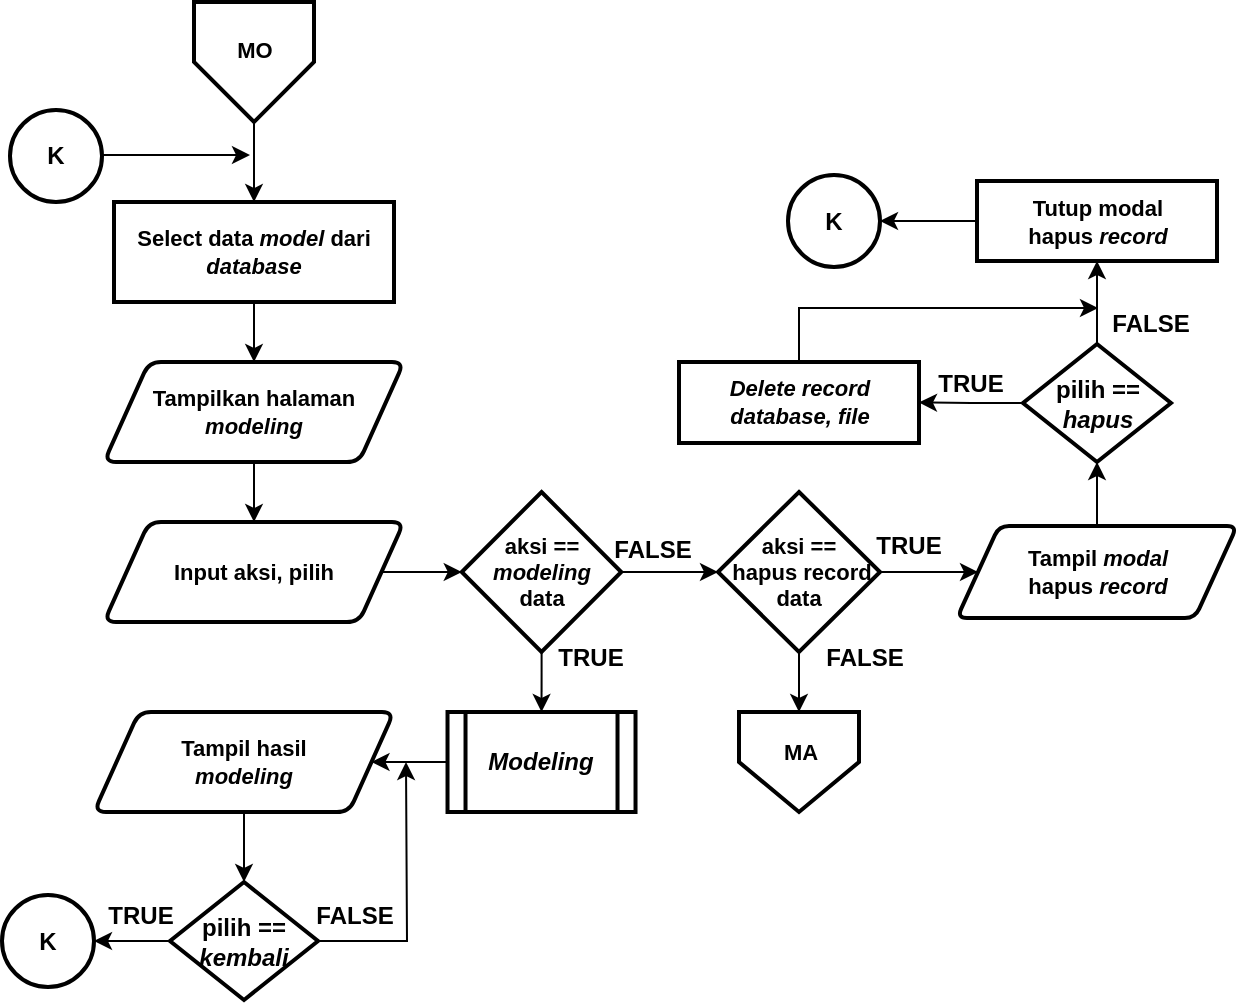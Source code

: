 <mxfile version="14.2.9" type="device"><diagram id="g6EtMXSKStmaT5q7sLYI" name="Page-1"><mxGraphModel dx="1021" dy="567" grid="1" gridSize="10" guides="1" tooltips="1" connect="1" arrows="1" fold="1" page="1" pageScale="1" pageWidth="827" pageHeight="1169" math="0" shadow="0"><root><mxCell id="0"/><mxCell id="1" parent="0"/><mxCell id="Sc7sBbsDhz4cpeTVGABg-1" style="edgeStyle=orthogonalEdgeStyle;rounded=0;orthogonalLoop=1;jettySize=auto;html=1;entryX=0.5;entryY=0;entryDx=0;entryDy=0;entryPerimeter=0;fontSize=12;" parent="1" edge="1"><mxGeometry relative="1" as="geometry"><mxPoint x="655" y="540" as="sourcePoint"/><Array as="points"><mxPoint x="655" y="580"/><mxPoint x="755" y="580"/><mxPoint x="755" y="240"/><mxPoint x="855" y="240"/></Array></mxGeometry></mxCell><mxCell id="Sc7sBbsDhz4cpeTVGABg-2" style="edgeStyle=orthogonalEdgeStyle;rounded=0;orthogonalLoop=1;jettySize=auto;html=1;entryX=0.5;entryY=0;entryDx=0;entryDy=0;entryPerimeter=0;fontSize=12;" parent="1" edge="1"><mxGeometry relative="1" as="geometry"><mxPoint x="635" y="510" as="sourcePoint"/><Array as="points"><mxPoint x="635" y="550"/><mxPoint x="735" y="550"/><mxPoint x="735" y="210"/><mxPoint x="835" y="210"/></Array></mxGeometry></mxCell><mxCell id="Sc7sBbsDhz4cpeTVGABg-3" style="edgeStyle=orthogonalEdgeStyle;rounded=0;orthogonalLoop=1;jettySize=auto;html=1;entryX=0.5;entryY=0;entryDx=0;entryDy=0;fontSize=11;" parent="1" source="Sc7sBbsDhz4cpeTVGABg-4" target="Sc7sBbsDhz4cpeTVGABg-9" edge="1"><mxGeometry relative="1" as="geometry"/></mxCell><mxCell id="Sc7sBbsDhz4cpeTVGABg-4" value="" style="verticalLabelPosition=bottom;verticalAlign=top;html=1;shape=offPageConnector;rounded=0;size=0.5;fontStyle=0;strokeWidth=2;" parent="1" vertex="1"><mxGeometry x="104" y="10" width="60" height="60" as="geometry"/></mxCell><mxCell id="Sc7sBbsDhz4cpeTVGABg-5" value="MO" style="text;html=1;align=center;verticalAlign=middle;resizable=0;points=[];autosize=1;fontSize=11;fontStyle=1" parent="1" vertex="1"><mxGeometry x="119" y="24" width="30" height="20" as="geometry"/></mxCell><mxCell id="Sc7sBbsDhz4cpeTVGABg-104" style="edgeStyle=orthogonalEdgeStyle;rounded=0;orthogonalLoop=1;jettySize=auto;html=1;entryX=0.5;entryY=0;entryDx=0;entryDy=0;" parent="1" source="Sc7sBbsDhz4cpeTVGABg-7" target="Sc7sBbsDhz4cpeTVGABg-102" edge="1"><mxGeometry relative="1" as="geometry"/></mxCell><mxCell id="Sc7sBbsDhz4cpeTVGABg-7" value="&lt;b&gt;Tampilkan halaman &lt;br&gt;&lt;i&gt;modeling&lt;/i&gt;&lt;/b&gt;" style="shape=parallelogram;html=1;strokeWidth=2;perimeter=parallelogramPerimeter;whiteSpace=wrap;rounded=1;arcSize=12;size=0.15;fontSize=11;" parent="1" vertex="1"><mxGeometry x="59" y="190" width="150" height="50" as="geometry"/></mxCell><mxCell id="Sc7sBbsDhz4cpeTVGABg-8" style="edgeStyle=orthogonalEdgeStyle;rounded=0;orthogonalLoop=1;jettySize=auto;html=1;entryX=0.5;entryY=0;entryDx=0;entryDy=0;fontSize=11;" parent="1" source="Sc7sBbsDhz4cpeTVGABg-9" target="Sc7sBbsDhz4cpeTVGABg-7" edge="1"><mxGeometry relative="1" as="geometry"/></mxCell><mxCell id="Sc7sBbsDhz4cpeTVGABg-9" value="Select data &lt;i&gt;model&amp;nbsp;&lt;/i&gt;dari &lt;i&gt;database&lt;/i&gt;" style="rounded=1;whiteSpace=wrap;html=1;absoluteArcSize=1;arcSize=0;strokeWidth=2;fontSize=11;fontStyle=1" parent="1" vertex="1"><mxGeometry x="64" y="110" width="140" height="50" as="geometry"/></mxCell><mxCell id="Sc7sBbsDhz4cpeTVGABg-10" value="" style="verticalLabelPosition=bottom;verticalAlign=top;html=1;shape=offPageConnector;rounded=0;size=0.5;fontStyle=0;strokeWidth=2;" parent="1" vertex="1"><mxGeometry x="376.5" y="365" width="60" height="50" as="geometry"/></mxCell><mxCell id="Sc7sBbsDhz4cpeTVGABg-11" value="MA" style="text;html=1;align=center;verticalAlign=middle;resizable=0;points=[];autosize=1;fontSize=11;fontStyle=1" parent="1" vertex="1"><mxGeometry x="391.5" y="375" width="30" height="20" as="geometry"/></mxCell><mxCell id="Sc7sBbsDhz4cpeTVGABg-105" style="edgeStyle=orthogonalEdgeStyle;rounded=0;orthogonalLoop=1;jettySize=auto;html=1;entryX=0;entryY=0.5;entryDx=0;entryDy=0;fontSize=11;" parent="1" source="Sc7sBbsDhz4cpeTVGABg-102" target="Sc7sBbsDhz4cpeTVGABg-103" edge="1"><mxGeometry relative="1" as="geometry"/></mxCell><mxCell id="Sc7sBbsDhz4cpeTVGABg-102" value="&lt;b&gt;Input aksi, pilih&lt;/b&gt;" style="shape=parallelogram;html=1;strokeWidth=2;perimeter=parallelogramPerimeter;whiteSpace=wrap;rounded=1;arcSize=12;size=0.15;fontSize=11;" parent="1" vertex="1"><mxGeometry x="59" y="270" width="150" height="50" as="geometry"/></mxCell><mxCell id="Sc7sBbsDhz4cpeTVGABg-109" style="edgeStyle=orthogonalEdgeStyle;rounded=0;orthogonalLoop=1;jettySize=auto;html=1;entryX=0.5;entryY=0;entryDx=0;entryDy=0;fontSize=11;" parent="1" source="Sc7sBbsDhz4cpeTVGABg-103" target="Sc7sBbsDhz4cpeTVGABg-107" edge="1"><mxGeometry relative="1" as="geometry"/></mxCell><mxCell id="Sc7sBbsDhz4cpeTVGABg-111" style="edgeStyle=orthogonalEdgeStyle;rounded=0;orthogonalLoop=1;jettySize=auto;html=1;entryX=0;entryY=0.5;entryDx=0;entryDy=0;fontSize=11;" parent="1" source="Sc7sBbsDhz4cpeTVGABg-103" target="Sc7sBbsDhz4cpeTVGABg-110" edge="1"><mxGeometry relative="1" as="geometry"/></mxCell><mxCell id="Sc7sBbsDhz4cpeTVGABg-103" value="&lt;b style=&quot;font-size: 11px&quot;&gt;&lt;font style=&quot;font-size: 11px&quot;&gt;aksi == &lt;i&gt;modeling&lt;/i&gt;&lt;br style=&quot;font-size: 11px&quot;&gt;data&lt;/font&gt;&lt;/b&gt;" style="rhombus;whiteSpace=wrap;html=1;strokeWidth=2;fontSize=11;" parent="1" vertex="1"><mxGeometry x="237.88" y="255" width="79.75" height="80" as="geometry"/></mxCell><mxCell id="Sc7sBbsDhz4cpeTVGABg-229" style="edgeStyle=orthogonalEdgeStyle;rounded=0;orthogonalLoop=1;jettySize=auto;html=1;entryX=1;entryY=0.5;entryDx=0;entryDy=0;fontSize=11;" parent="1" source="Sc7sBbsDhz4cpeTVGABg-107" target="jIdw7vrz_Lq97By4OuKd-1" edge="1"><mxGeometry relative="1" as="geometry"><mxPoint x="186.0" y="390" as="targetPoint"/></mxGeometry></mxCell><mxCell id="Sc7sBbsDhz4cpeTVGABg-107" value="&lt;i&gt;&lt;b&gt;&lt;font style=&quot;font-size: 12px&quot;&gt;Modeling&lt;/font&gt;&lt;/b&gt;&lt;/i&gt;" style="shape=process;whiteSpace=wrap;html=1;backgroundOutline=1;strokeWidth=2;fontSize=11;" parent="1" vertex="1"><mxGeometry x="230.76" y="365" width="94" height="50" as="geometry"/></mxCell><mxCell id="Sc7sBbsDhz4cpeTVGABg-113" style="edgeStyle=orthogonalEdgeStyle;rounded=0;orthogonalLoop=1;jettySize=auto;html=1;entryX=0.5;entryY=0;entryDx=0;entryDy=0;fontSize=11;" parent="1" source="Sc7sBbsDhz4cpeTVGABg-110" target="Sc7sBbsDhz4cpeTVGABg-10" edge="1"><mxGeometry relative="1" as="geometry"/></mxCell><mxCell id="Sc7sBbsDhz4cpeTVGABg-221" style="edgeStyle=orthogonalEdgeStyle;rounded=0;orthogonalLoop=1;jettySize=auto;html=1;entryX=0;entryY=0.5;entryDx=0;entryDy=0;fontSize=11;" parent="1" source="Sc7sBbsDhz4cpeTVGABg-110" target="Sc7sBbsDhz4cpeTVGABg-204" edge="1"><mxGeometry relative="1" as="geometry"/></mxCell><mxCell id="Sc7sBbsDhz4cpeTVGABg-110" value="&lt;b style=&quot;font-size: 11px&quot;&gt;&lt;font style=&quot;font-size: 11px&quot;&gt;aksi ==&lt;br&gt;&amp;nbsp;hapus record&lt;br style=&quot;font-size: 11px&quot;&gt;data&lt;/font&gt;&lt;/b&gt;" style="rhombus;whiteSpace=wrap;html=1;strokeWidth=2;fontSize=11;" parent="1" vertex="1"><mxGeometry x="366" y="255" width="81" height="80" as="geometry"/></mxCell><mxCell id="Sc7sBbsDhz4cpeTVGABg-203" style="edgeStyle=orthogonalEdgeStyle;rounded=0;orthogonalLoop=1;jettySize=auto;html=1;entryX=0.5;entryY=1;entryDx=0;entryDy=0;" parent="1" source="Sc7sBbsDhz4cpeTVGABg-204" target="Sc7sBbsDhz4cpeTVGABg-209" edge="1"><mxGeometry relative="1" as="geometry"><mxPoint x="555.5" y="240" as="targetPoint"/></mxGeometry></mxCell><mxCell id="Sc7sBbsDhz4cpeTVGABg-204" value="&lt;b&gt;Tampil &lt;i&gt;modal&lt;/i&gt; &lt;br&gt;hapus&amp;nbsp;&lt;i&gt;record&lt;/i&gt;&lt;/b&gt;" style="shape=parallelogram;html=1;strokeWidth=2;perimeter=parallelogramPerimeter;whiteSpace=wrap;rounded=1;arcSize=10;size=0.15;fontSize=11;" parent="1" vertex="1"><mxGeometry x="485.5" y="272" width="140" height="46" as="geometry"/></mxCell><mxCell id="Sc7sBbsDhz4cpeTVGABg-208" style="edgeStyle=orthogonalEdgeStyle;rounded=0;orthogonalLoop=1;jettySize=auto;html=1;entryX=0.5;entryY=1;entryDx=0;entryDy=0;" parent="1" source="Sc7sBbsDhz4cpeTVGABg-209" target="Sc7sBbsDhz4cpeTVGABg-213" edge="1"><mxGeometry relative="1" as="geometry"/></mxCell><mxCell id="Sc7sBbsDhz4cpeTVGABg-224" style="edgeStyle=orthogonalEdgeStyle;rounded=0;orthogonalLoop=1;jettySize=auto;html=1;entryX=1;entryY=0.5;entryDx=0;entryDy=0;fontSize=11;" parent="1" source="Sc7sBbsDhz4cpeTVGABg-209" target="Sc7sBbsDhz4cpeTVGABg-211" edge="1"><mxGeometry relative="1" as="geometry"/></mxCell><mxCell id="Sc7sBbsDhz4cpeTVGABg-209" value="&lt;b&gt;&lt;font style=&quot;font-size: 12px&quot;&gt;pilih == &lt;i&gt;hapus&lt;/i&gt;&lt;/font&gt;&lt;/b&gt;" style="rhombus;whiteSpace=wrap;html=1;strokeWidth=2;" parent="1" vertex="1"><mxGeometry x="518.5" y="181" width="74" height="59" as="geometry"/></mxCell><mxCell id="Sc7sBbsDhz4cpeTVGABg-222" style="edgeStyle=orthogonalEdgeStyle;rounded=0;orthogonalLoop=1;jettySize=auto;html=1;fontSize=11;exitX=0.5;exitY=0;exitDx=0;exitDy=0;" parent="1" source="Sc7sBbsDhz4cpeTVGABg-211" edge="1"><mxGeometry relative="1" as="geometry"><mxPoint x="556" y="163" as="targetPoint"/><Array as="points"><mxPoint x="407" y="163"/><mxPoint x="556" y="163"/></Array></mxGeometry></mxCell><mxCell id="Sc7sBbsDhz4cpeTVGABg-211" value="&lt;i&gt;Delete&amp;nbsp;&lt;/i&gt;&lt;b&gt;&lt;i&gt;record&lt;/i&gt;&lt;/b&gt;&lt;i&gt;&lt;br&gt;database, file&lt;/i&gt;" style="rounded=1;whiteSpace=wrap;html=1;absoluteArcSize=1;arcSize=0;strokeWidth=2;fontSize=11;fontStyle=1" parent="1" vertex="1"><mxGeometry x="346.5" y="190" width="120" height="40.5" as="geometry"/></mxCell><mxCell id="Sc7sBbsDhz4cpeTVGABg-223" style="edgeStyle=orthogonalEdgeStyle;rounded=0;orthogonalLoop=1;jettySize=auto;html=1;entryX=1;entryY=0.5;entryDx=0;entryDy=0;fontSize=11;" parent="1" source="Sc7sBbsDhz4cpeTVGABg-213" target="Sc7sBbsDhz4cpeTVGABg-214" edge="1"><mxGeometry relative="1" as="geometry"/></mxCell><mxCell id="Sc7sBbsDhz4cpeTVGABg-213" value="Tutup modal&lt;br&gt;hapus&amp;nbsp;&lt;b&gt;&lt;i&gt;record&lt;/i&gt;&lt;/b&gt;" style="rounded=1;whiteSpace=wrap;html=1;absoluteArcSize=1;arcSize=0;strokeWidth=2;fontSize=11;fontStyle=1" parent="1" vertex="1"><mxGeometry x="495.5" y="99.5" width="120" height="40" as="geometry"/></mxCell><mxCell id="Sc7sBbsDhz4cpeTVGABg-214" value="K" style="ellipse;whiteSpace=wrap;html=1;aspect=fixed;strokeWidth=2;fontStyle=1" parent="1" vertex="1"><mxGeometry x="401" y="96.5" width="46" height="46" as="geometry"/></mxCell><mxCell id="Sc7sBbsDhz4cpeTVGABg-216" value="&lt;b&gt;FALSE&lt;/b&gt;" style="text;html=1;align=center;verticalAlign=middle;resizable=0;points=[];autosize=1;" parent="1" vertex="1"><mxGeometry x="557" y="161" width="50" height="20" as="geometry"/></mxCell><mxCell id="Sc7sBbsDhz4cpeTVGABg-217" value="&lt;b&gt;FALSE&lt;/b&gt;" style="text;html=1;align=center;verticalAlign=middle;resizable=0;points=[];autosize=1;" parent="1" vertex="1"><mxGeometry x="308" y="274" width="50" height="20" as="geometry"/></mxCell><mxCell id="Sc7sBbsDhz4cpeTVGABg-218" value="&lt;b&gt;TRUE&lt;/b&gt;" style="text;html=1;align=center;verticalAlign=middle;resizable=0;points=[];autosize=1;" parent="1" vertex="1"><mxGeometry x="277" y="328" width="50" height="20" as="geometry"/></mxCell><mxCell id="Sc7sBbsDhz4cpeTVGABg-225" value="&lt;b&gt;TRUE&lt;/b&gt;" style="text;html=1;align=center;verticalAlign=middle;resizable=0;points=[];autosize=1;" parent="1" vertex="1"><mxGeometry x="466.5" y="190.5" width="50" height="20" as="geometry"/></mxCell><mxCell id="Sc7sBbsDhz4cpeTVGABg-227" style="edgeStyle=orthogonalEdgeStyle;rounded=0;orthogonalLoop=1;jettySize=auto;html=1;fontSize=11;" parent="1" source="Sc7sBbsDhz4cpeTVGABg-226" edge="1"><mxGeometry relative="1" as="geometry"><mxPoint x="132" y="86.5" as="targetPoint"/></mxGeometry></mxCell><mxCell id="Sc7sBbsDhz4cpeTVGABg-226" value="K" style="ellipse;whiteSpace=wrap;html=1;aspect=fixed;strokeWidth=2;fontStyle=1" parent="1" vertex="1"><mxGeometry x="12" y="64" width="46" height="46" as="geometry"/></mxCell><mxCell id="Sc7sBbsDhz4cpeTVGABg-230" value="&lt;b&gt;TRUE&lt;/b&gt;" style="text;html=1;align=center;verticalAlign=middle;resizable=0;points=[];autosize=1;" parent="1" vertex="1"><mxGeometry x="435.5" y="272" width="50" height="20" as="geometry"/></mxCell><mxCell id="Sc7sBbsDhz4cpeTVGABg-231" value="&lt;b&gt;FALSE&lt;/b&gt;" style="text;html=1;align=center;verticalAlign=middle;resizable=0;points=[];autosize=1;" parent="1" vertex="1"><mxGeometry x="414" y="328" width="50" height="20" as="geometry"/></mxCell><mxCell id="jIdw7vrz_Lq97By4OuKd-5" style="edgeStyle=orthogonalEdgeStyle;rounded=0;orthogonalLoop=1;jettySize=auto;html=1;entryX=0.5;entryY=0;entryDx=0;entryDy=0;fontSize=11;" edge="1" parent="1" source="jIdw7vrz_Lq97By4OuKd-1" target="jIdw7vrz_Lq97By4OuKd-3"><mxGeometry relative="1" as="geometry"/></mxCell><mxCell id="jIdw7vrz_Lq97By4OuKd-1" value="&lt;b&gt;Tampil hasil &lt;br&gt;&lt;i&gt;modeling&lt;/i&gt;&lt;/b&gt;" style="shape=parallelogram;html=1;strokeWidth=2;perimeter=parallelogramPerimeter;whiteSpace=wrap;rounded=1;arcSize=12;size=0.15;fontSize=11;" vertex="1" parent="1"><mxGeometry x="54" y="365" width="150" height="50" as="geometry"/></mxCell><mxCell id="jIdw7vrz_Lq97By4OuKd-7" style="edgeStyle=orthogonalEdgeStyle;rounded=0;orthogonalLoop=1;jettySize=auto;html=1;fontSize=11;" edge="1" parent="1" source="jIdw7vrz_Lq97By4OuKd-3" target="jIdw7vrz_Lq97By4OuKd-6"><mxGeometry relative="1" as="geometry"/></mxCell><mxCell id="jIdw7vrz_Lq97By4OuKd-8" style="edgeStyle=orthogonalEdgeStyle;rounded=0;orthogonalLoop=1;jettySize=auto;html=1;fontSize=11;" edge="1" parent="1" source="jIdw7vrz_Lq97By4OuKd-3"><mxGeometry relative="1" as="geometry"><mxPoint x="210" y="390" as="targetPoint"/></mxGeometry></mxCell><mxCell id="jIdw7vrz_Lq97By4OuKd-3" value="&lt;b&gt;&lt;font style=&quot;font-size: 12px&quot;&gt;pilih == &lt;i&gt;kembali&lt;/i&gt;&lt;/font&gt;&lt;/b&gt;" style="rhombus;whiteSpace=wrap;html=1;strokeWidth=2;" vertex="1" parent="1"><mxGeometry x="92" y="450" width="74" height="59" as="geometry"/></mxCell><mxCell id="jIdw7vrz_Lq97By4OuKd-6" value="K" style="ellipse;whiteSpace=wrap;html=1;aspect=fixed;strokeWidth=2;fontStyle=1" vertex="1" parent="1"><mxGeometry x="8" y="456.5" width="46" height="46" as="geometry"/></mxCell><mxCell id="jIdw7vrz_Lq97By4OuKd-9" value="&lt;b&gt;FALSE&lt;/b&gt;" style="text;html=1;align=center;verticalAlign=middle;resizable=0;points=[];autosize=1;" vertex="1" parent="1"><mxGeometry x="159" y="456.5" width="50" height="20" as="geometry"/></mxCell><mxCell id="jIdw7vrz_Lq97By4OuKd-10" value="&lt;b&gt;TRUE&lt;/b&gt;" style="text;html=1;align=center;verticalAlign=middle;resizable=0;points=[];autosize=1;" vertex="1" parent="1"><mxGeometry x="52" y="456.5" width="50" height="20" as="geometry"/></mxCell></root></mxGraphModel></diagram></mxfile>